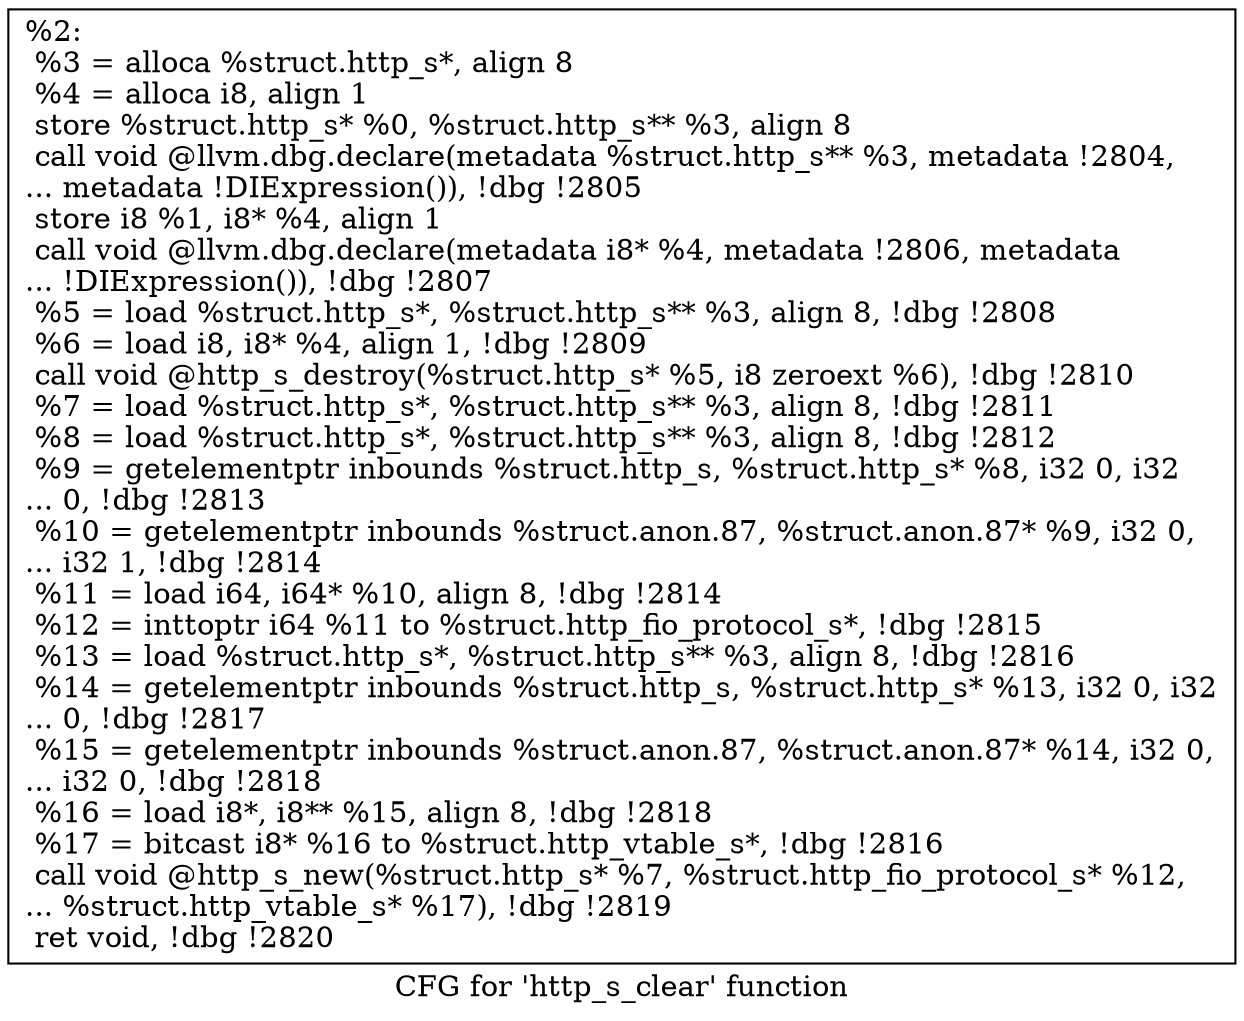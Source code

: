 digraph "CFG for 'http_s_clear' function" {
	label="CFG for 'http_s_clear' function";

	Node0x5568521d17a0 [shape=record,label="{%2:\l  %3 = alloca %struct.http_s*, align 8\l  %4 = alloca i8, align 1\l  store %struct.http_s* %0, %struct.http_s** %3, align 8\l  call void @llvm.dbg.declare(metadata %struct.http_s** %3, metadata !2804,\l... metadata !DIExpression()), !dbg !2805\l  store i8 %1, i8* %4, align 1\l  call void @llvm.dbg.declare(metadata i8* %4, metadata !2806, metadata\l... !DIExpression()), !dbg !2807\l  %5 = load %struct.http_s*, %struct.http_s** %3, align 8, !dbg !2808\l  %6 = load i8, i8* %4, align 1, !dbg !2809\l  call void @http_s_destroy(%struct.http_s* %5, i8 zeroext %6), !dbg !2810\l  %7 = load %struct.http_s*, %struct.http_s** %3, align 8, !dbg !2811\l  %8 = load %struct.http_s*, %struct.http_s** %3, align 8, !dbg !2812\l  %9 = getelementptr inbounds %struct.http_s, %struct.http_s* %8, i32 0, i32\l... 0, !dbg !2813\l  %10 = getelementptr inbounds %struct.anon.87, %struct.anon.87* %9, i32 0,\l... i32 1, !dbg !2814\l  %11 = load i64, i64* %10, align 8, !dbg !2814\l  %12 = inttoptr i64 %11 to %struct.http_fio_protocol_s*, !dbg !2815\l  %13 = load %struct.http_s*, %struct.http_s** %3, align 8, !dbg !2816\l  %14 = getelementptr inbounds %struct.http_s, %struct.http_s* %13, i32 0, i32\l... 0, !dbg !2817\l  %15 = getelementptr inbounds %struct.anon.87, %struct.anon.87* %14, i32 0,\l... i32 0, !dbg !2818\l  %16 = load i8*, i8** %15, align 8, !dbg !2818\l  %17 = bitcast i8* %16 to %struct.http_vtable_s*, !dbg !2816\l  call void @http_s_new(%struct.http_s* %7, %struct.http_fio_protocol_s* %12,\l... %struct.http_vtable_s* %17), !dbg !2819\l  ret void, !dbg !2820\l}"];
}
